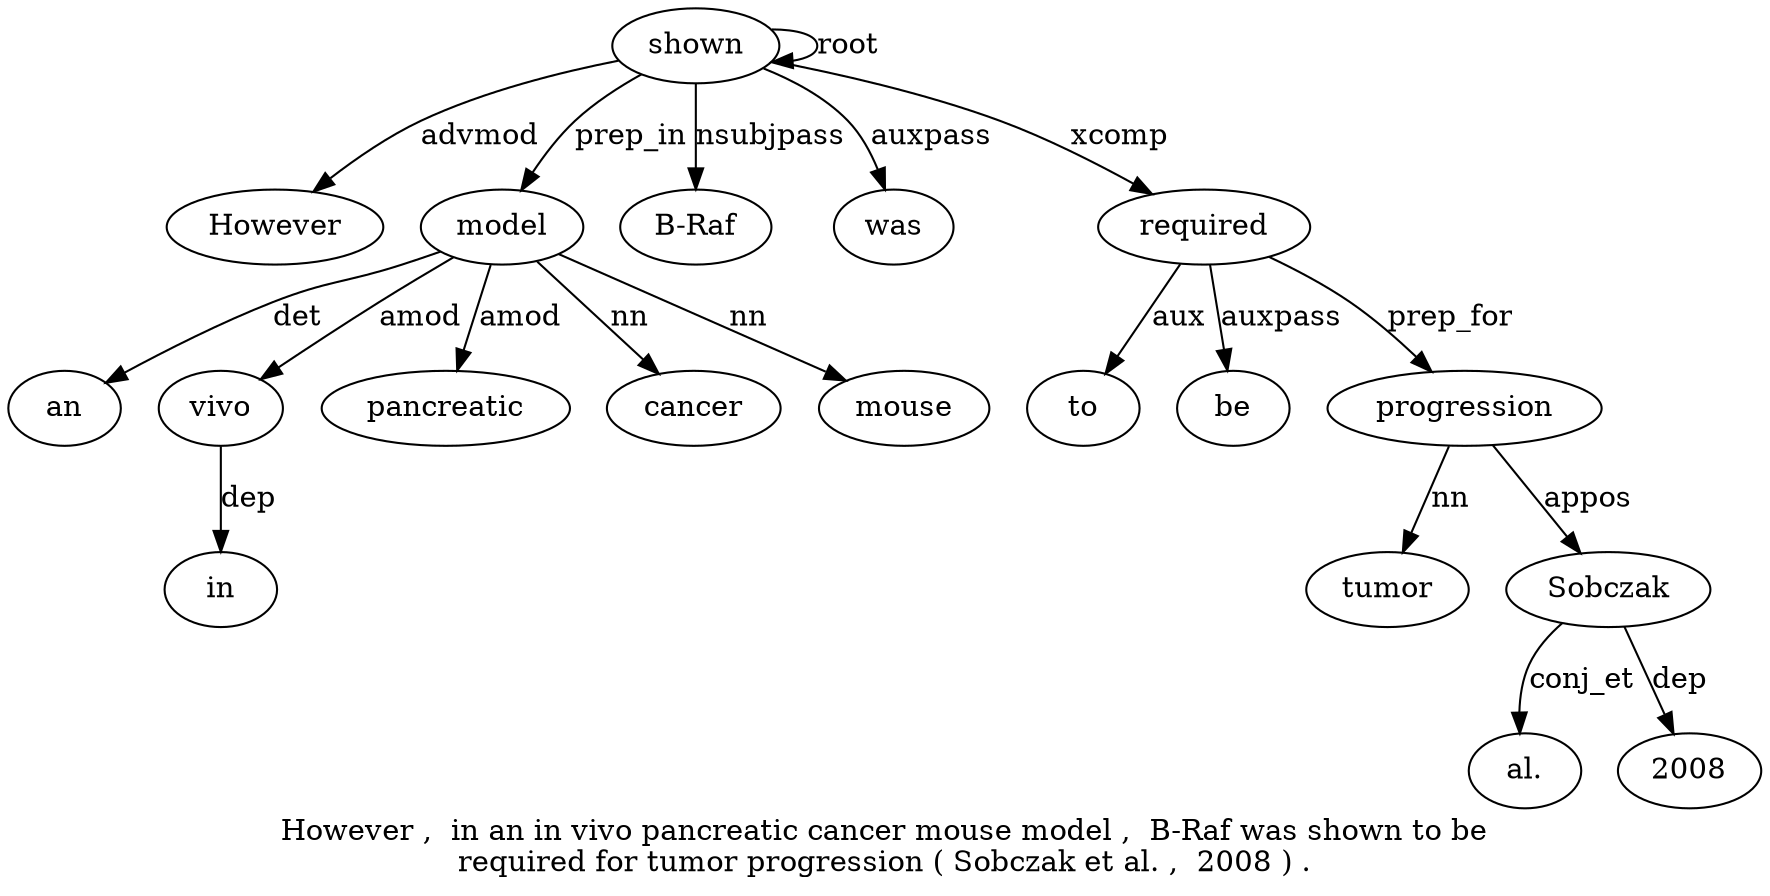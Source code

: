 digraph "However ,  in an in vivo pancreatic cancer mouse model ,  B-Raf was shown to be required for tumor progression ( Sobczak et al. ,  2008 ) ." {
label="However ,  in an in vivo pancreatic cancer mouse model ,  B-Raf was shown to be
required for tumor progression ( Sobczak et al. ,  2008 ) .";
shown14 [style=filled, fillcolor=white, label=shown];
However1 [style=filled, fillcolor=white, label=However];
shown14 -> However1  [label=advmod];
model10 [style=filled, fillcolor=white, label=model];
an4 [style=filled, fillcolor=white, label=an];
model10 -> an4  [label=det];
vivo6 [style=filled, fillcolor=white, label=vivo];
in5 [style=filled, fillcolor=white, label=in];
vivo6 -> in5  [label=dep];
model10 -> vivo6  [label=amod];
pancreatic7 [style=filled, fillcolor=white, label=pancreatic];
model10 -> pancreatic7  [label=amod];
cancer8 [style=filled, fillcolor=white, label=cancer];
model10 -> cancer8  [label=nn];
mouse9 [style=filled, fillcolor=white, label=mouse];
model10 -> mouse9  [label=nn];
shown14 -> model10  [label=prep_in];
"B-Raf12" [style=filled, fillcolor=white, label="B-Raf"];
shown14 -> "B-Raf12"  [label=nsubjpass];
was13 [style=filled, fillcolor=white, label=was];
shown14 -> was13  [label=auxpass];
shown14 -> shown14  [label=root];
required17 [style=filled, fillcolor=white, label=required];
to15 [style=filled, fillcolor=white, label=to];
required17 -> to15  [label=aux];
be16 [style=filled, fillcolor=white, label=be];
required17 -> be16  [label=auxpass];
shown14 -> required17  [label=xcomp];
progression20 [style=filled, fillcolor=white, label=progression];
tumor19 [style=filled, fillcolor=white, label=tumor];
progression20 -> tumor19  [label=nn];
required17 -> progression20  [label=prep_for];
Sobczak22 [style=filled, fillcolor=white, label=Sobczak];
progression20 -> Sobczak22  [label=appos];
"al.24" [style=filled, fillcolor=white, label="al."];
Sobczak22 -> "al.24"  [label=conj_et];
200826 [style=filled, fillcolor=white, label=2008];
Sobczak22 -> 200826  [label=dep];
}
